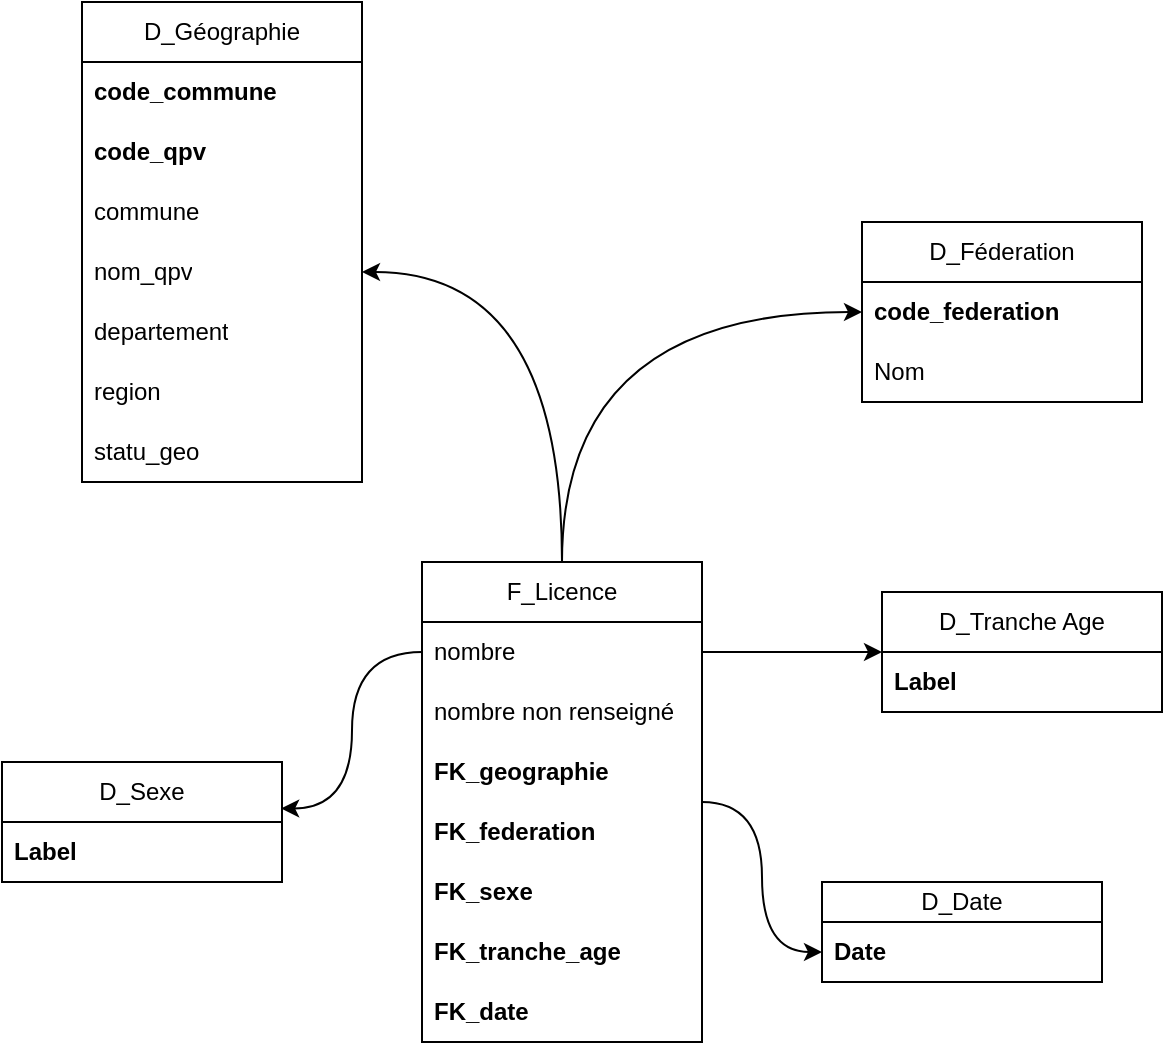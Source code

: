<mxfile version="23.1.3" type="device" pages="2">
  <diagram name="Licence" id="pSogsaOXIv_NW3chH4Xz">
    <mxGraphModel dx="1050" dy="530" grid="1" gridSize="10" guides="1" tooltips="1" connect="1" arrows="1" fold="1" page="1" pageScale="1" pageWidth="850" pageHeight="1100" math="0" shadow="0">
      <root>
        <mxCell id="0" />
        <mxCell id="1" parent="0" />
        <mxCell id="VLphZndd4qAH6GtYlFgO-1" value="D_Géographie" style="swimlane;fontStyle=0;childLayout=stackLayout;horizontal=1;startSize=30;horizontalStack=0;resizeParent=1;resizeParentMax=0;resizeLast=0;collapsible=1;marginBottom=0;whiteSpace=wrap;html=1;" vertex="1" parent="1">
          <mxGeometry x="240" y="70" width="140" height="240" as="geometry" />
        </mxCell>
        <mxCell id="VLphZndd4qAH6GtYlFgO-14" value="code_commune" style="text;strokeColor=none;fillColor=none;align=left;verticalAlign=middle;spacingLeft=4;spacingRight=4;overflow=hidden;points=[[0,0.5],[1,0.5]];portConstraint=eastwest;rotatable=0;whiteSpace=wrap;html=1;fontStyle=1" vertex="1" parent="VLphZndd4qAH6GtYlFgO-1">
          <mxGeometry y="30" width="140" height="30" as="geometry" />
        </mxCell>
        <mxCell id="VLphZndd4qAH6GtYlFgO-16" value="code_qpv" style="text;strokeColor=none;fillColor=none;align=left;verticalAlign=middle;spacingLeft=4;spacingRight=4;overflow=hidden;points=[[0,0.5],[1,0.5]];portConstraint=eastwest;rotatable=0;whiteSpace=wrap;html=1;fontStyle=1" vertex="1" parent="VLphZndd4qAH6GtYlFgO-1">
          <mxGeometry y="60" width="140" height="30" as="geometry" />
        </mxCell>
        <mxCell id="VLphZndd4qAH6GtYlFgO-15" value="commune" style="text;strokeColor=none;fillColor=none;align=left;verticalAlign=middle;spacingLeft=4;spacingRight=4;overflow=hidden;points=[[0,0.5],[1,0.5]];portConstraint=eastwest;rotatable=0;whiteSpace=wrap;html=1;" vertex="1" parent="VLphZndd4qAH6GtYlFgO-1">
          <mxGeometry y="90" width="140" height="30" as="geometry" />
        </mxCell>
        <mxCell id="VLphZndd4qAH6GtYlFgO-17" value="nom_qpv" style="text;strokeColor=none;fillColor=none;align=left;verticalAlign=middle;spacingLeft=4;spacingRight=4;overflow=hidden;points=[[0,0.5],[1,0.5]];portConstraint=eastwest;rotatable=0;whiteSpace=wrap;html=1;" vertex="1" parent="VLphZndd4qAH6GtYlFgO-1">
          <mxGeometry y="120" width="140" height="30" as="geometry" />
        </mxCell>
        <mxCell id="VLphZndd4qAH6GtYlFgO-18" value="departement" style="text;strokeColor=none;fillColor=none;align=left;verticalAlign=middle;spacingLeft=4;spacingRight=4;overflow=hidden;points=[[0,0.5],[1,0.5]];portConstraint=eastwest;rotatable=0;whiteSpace=wrap;html=1;" vertex="1" parent="VLphZndd4qAH6GtYlFgO-1">
          <mxGeometry y="150" width="140" height="30" as="geometry" />
        </mxCell>
        <mxCell id="VLphZndd4qAH6GtYlFgO-19" value="region" style="text;strokeColor=none;fillColor=none;align=left;verticalAlign=middle;spacingLeft=4;spacingRight=4;overflow=hidden;points=[[0,0.5],[1,0.5]];portConstraint=eastwest;rotatable=0;whiteSpace=wrap;html=1;" vertex="1" parent="VLphZndd4qAH6GtYlFgO-1">
          <mxGeometry y="180" width="140" height="30" as="geometry" />
        </mxCell>
        <mxCell id="VLphZndd4qAH6GtYlFgO-20" value="statu_geo" style="text;strokeColor=none;fillColor=none;align=left;verticalAlign=middle;spacingLeft=4;spacingRight=4;overflow=hidden;points=[[0,0.5],[1,0.5]];portConstraint=eastwest;rotatable=0;whiteSpace=wrap;html=1;" vertex="1" parent="VLphZndd4qAH6GtYlFgO-1">
          <mxGeometry y="210" width="140" height="30" as="geometry" />
        </mxCell>
        <mxCell id="VLphZndd4qAH6GtYlFgO-5" value="D_Féderation" style="swimlane;fontStyle=0;childLayout=stackLayout;horizontal=1;startSize=30;horizontalStack=0;resizeParent=1;resizeParentMax=0;resizeLast=0;collapsible=1;marginBottom=0;whiteSpace=wrap;html=1;" vertex="1" parent="1">
          <mxGeometry x="630" y="180" width="140" height="90" as="geometry" />
        </mxCell>
        <mxCell id="VLphZndd4qAH6GtYlFgO-21" value="code_federation" style="text;strokeColor=none;fillColor=none;align=left;verticalAlign=middle;spacingLeft=4;spacingRight=4;overflow=hidden;points=[[0,0.5],[1,0.5]];portConstraint=eastwest;rotatable=0;whiteSpace=wrap;html=1;fontStyle=1" vertex="1" parent="VLphZndd4qAH6GtYlFgO-5">
          <mxGeometry y="30" width="140" height="30" as="geometry" />
        </mxCell>
        <mxCell id="VLphZndd4qAH6GtYlFgO-22" value="Nom" style="text;strokeColor=none;fillColor=none;align=left;verticalAlign=middle;spacingLeft=4;spacingRight=4;overflow=hidden;points=[[0,0.5],[1,0.5]];portConstraint=eastwest;rotatable=0;whiteSpace=wrap;html=1;" vertex="1" parent="VLphZndd4qAH6GtYlFgO-5">
          <mxGeometry y="60" width="140" height="30" as="geometry" />
        </mxCell>
        <mxCell id="VLphZndd4qAH6GtYlFgO-9" value="D_Tranche Age" style="swimlane;fontStyle=0;childLayout=stackLayout;horizontal=1;startSize=30;horizontalStack=0;resizeParent=1;resizeParentMax=0;resizeLast=0;collapsible=1;marginBottom=0;whiteSpace=wrap;html=1;" vertex="1" parent="1">
          <mxGeometry x="640" y="365" width="140" height="60" as="geometry" />
        </mxCell>
        <mxCell id="VLphZndd4qAH6GtYlFgO-23" value="Label" style="text;strokeColor=none;fillColor=none;align=left;verticalAlign=middle;spacingLeft=4;spacingRight=4;overflow=hidden;points=[[0,0.5],[1,0.5]];portConstraint=eastwest;rotatable=0;whiteSpace=wrap;html=1;fontStyle=1" vertex="1" parent="VLphZndd4qAH6GtYlFgO-9">
          <mxGeometry y="30" width="140" height="30" as="geometry" />
        </mxCell>
        <mxCell id="iboRyd32zIKqOtxSoGBx-10" style="edgeStyle=orthogonalEdgeStyle;rounded=0;orthogonalLoop=1;jettySize=auto;html=1;curved=1;" edge="1" parent="1" source="VLphZndd4qAH6GtYlFgO-13" target="iboRyd32zIKqOtxSoGBx-6">
          <mxGeometry relative="1" as="geometry" />
        </mxCell>
        <mxCell id="s3JoPdd235XeSMr2Zfky-1" style="edgeStyle=orthogonalEdgeStyle;rounded=0;orthogonalLoop=1;jettySize=auto;html=1;curved=1;" edge="1" parent="1" source="VLphZndd4qAH6GtYlFgO-13" target="VLphZndd4qAH6GtYlFgO-21">
          <mxGeometry relative="1" as="geometry" />
        </mxCell>
        <mxCell id="VLphZndd4qAH6GtYlFgO-13" value="F_Licence" style="swimlane;fontStyle=0;childLayout=stackLayout;horizontal=1;startSize=30;horizontalStack=0;resizeParent=1;resizeParentMax=0;resizeLast=0;collapsible=1;marginBottom=0;whiteSpace=wrap;html=1;" vertex="1" parent="1">
          <mxGeometry x="410" y="350" width="140" height="240" as="geometry" />
        </mxCell>
        <mxCell id="VLphZndd4qAH6GtYlFgO-24" value="nombre" style="text;strokeColor=none;fillColor=none;align=left;verticalAlign=middle;spacingLeft=4;spacingRight=4;overflow=hidden;points=[[0,0.5],[1,0.5]];portConstraint=eastwest;rotatable=0;whiteSpace=wrap;html=1;" vertex="1" parent="VLphZndd4qAH6GtYlFgO-13">
          <mxGeometry y="30" width="140" height="30" as="geometry" />
        </mxCell>
        <mxCell id="VLphZndd4qAH6GtYlFgO-26" value="nombre non renseigné" style="text;strokeColor=none;fillColor=none;align=left;verticalAlign=middle;spacingLeft=4;spacingRight=4;overflow=hidden;points=[[0,0.5],[1,0.5]];portConstraint=eastwest;rotatable=0;whiteSpace=wrap;html=1;" vertex="1" parent="VLphZndd4qAH6GtYlFgO-13">
          <mxGeometry y="60" width="140" height="30" as="geometry" />
        </mxCell>
        <mxCell id="AUIb4864Pz_qatMZuKPu-4" value="FK_geographie" style="text;strokeColor=none;fillColor=none;align=left;verticalAlign=middle;spacingLeft=4;spacingRight=4;overflow=hidden;points=[[0,0.5],[1,0.5]];portConstraint=eastwest;rotatable=0;whiteSpace=wrap;html=1;fontStyle=1" vertex="1" parent="VLphZndd4qAH6GtYlFgO-13">
          <mxGeometry y="90" width="140" height="30" as="geometry" />
        </mxCell>
        <mxCell id="VLphZndd4qAH6GtYlFgO-37" value="FK_federation" style="text;strokeColor=none;fillColor=none;align=left;verticalAlign=middle;spacingLeft=4;spacingRight=4;overflow=hidden;points=[[0,0.5],[1,0.5]];portConstraint=eastwest;rotatable=0;whiteSpace=wrap;html=1;fontStyle=1" vertex="1" parent="VLphZndd4qAH6GtYlFgO-13">
          <mxGeometry y="120" width="140" height="30" as="geometry" />
        </mxCell>
        <mxCell id="VLphZndd4qAH6GtYlFgO-38" value="FK_sexe" style="text;strokeColor=none;fillColor=none;align=left;verticalAlign=middle;spacingLeft=4;spacingRight=4;overflow=hidden;points=[[0,0.5],[1,0.5]];portConstraint=eastwest;rotatable=0;whiteSpace=wrap;html=1;fontStyle=1" vertex="1" parent="VLphZndd4qAH6GtYlFgO-13">
          <mxGeometry y="150" width="140" height="30" as="geometry" />
        </mxCell>
        <mxCell id="VLphZndd4qAH6GtYlFgO-39" value="FK_tranche_age" style="text;strokeColor=none;fillColor=none;align=left;verticalAlign=middle;spacingLeft=4;spacingRight=4;overflow=hidden;points=[[0,0.5],[1,0.5]];portConstraint=eastwest;rotatable=0;whiteSpace=wrap;html=1;fontStyle=1" vertex="1" parent="VLphZndd4qAH6GtYlFgO-13">
          <mxGeometry y="180" width="140" height="30" as="geometry" />
        </mxCell>
        <mxCell id="iboRyd32zIKqOtxSoGBx-1" value="FK_date" style="text;strokeColor=none;fillColor=none;align=left;verticalAlign=middle;spacingLeft=4;spacingRight=4;overflow=hidden;points=[[0,0.5],[1,0.5]];portConstraint=eastwest;rotatable=0;whiteSpace=wrap;html=1;fontStyle=1" vertex="1" parent="VLphZndd4qAH6GtYlFgO-13">
          <mxGeometry y="210" width="140" height="30" as="geometry" />
        </mxCell>
        <mxCell id="VLphZndd4qAH6GtYlFgO-28" value="D_Sexe" style="swimlane;fontStyle=0;childLayout=stackLayout;horizontal=1;startSize=30;horizontalStack=0;resizeParent=1;resizeParentMax=0;resizeLast=0;collapsible=1;marginBottom=0;whiteSpace=wrap;html=1;" vertex="1" parent="1">
          <mxGeometry x="200" y="450" width="140" height="60" as="geometry" />
        </mxCell>
        <mxCell id="VLphZndd4qAH6GtYlFgO-25" value="Label" style="text;strokeColor=none;fillColor=none;align=left;verticalAlign=middle;spacingLeft=4;spacingRight=4;overflow=hidden;points=[[0,0.5],[1,0.5]];portConstraint=eastwest;rotatable=0;whiteSpace=wrap;html=1;fontStyle=1" vertex="1" parent="VLphZndd4qAH6GtYlFgO-28">
          <mxGeometry y="30" width="140" height="30" as="geometry" />
        </mxCell>
        <mxCell id="VLphZndd4qAH6GtYlFgO-34" style="edgeStyle=orthogonalEdgeStyle;rounded=0;orthogonalLoop=1;jettySize=auto;html=1;curved=1;entryX=1;entryY=0.5;entryDx=0;entryDy=0;" edge="1" parent="1" source="VLphZndd4qAH6GtYlFgO-13" target="VLphZndd4qAH6GtYlFgO-17">
          <mxGeometry relative="1" as="geometry" />
        </mxCell>
        <mxCell id="VLphZndd4qAH6GtYlFgO-35" style="edgeStyle=orthogonalEdgeStyle;rounded=0;orthogonalLoop=1;jettySize=auto;html=1;curved=1;" edge="1" parent="1" source="VLphZndd4qAH6GtYlFgO-24" target="VLphZndd4qAH6GtYlFgO-9">
          <mxGeometry relative="1" as="geometry" />
        </mxCell>
        <mxCell id="VLphZndd4qAH6GtYlFgO-36" style="edgeStyle=orthogonalEdgeStyle;rounded=0;orthogonalLoop=1;jettySize=auto;html=1;entryX=0.997;entryY=0.387;entryDx=0;entryDy=0;entryPerimeter=0;curved=1;" edge="1" parent="1" source="VLphZndd4qAH6GtYlFgO-24" target="VLphZndd4qAH6GtYlFgO-28">
          <mxGeometry relative="1" as="geometry" />
        </mxCell>
        <mxCell id="iboRyd32zIKqOtxSoGBx-5" value="D_Date" style="swimlane;fontStyle=0;childLayout=stackLayout;horizontal=1;startSize=20;horizontalStack=0;resizeParent=1;resizeParentMax=0;resizeLast=0;collapsible=1;marginBottom=0;whiteSpace=wrap;html=1;" vertex="1" parent="1">
          <mxGeometry x="610" y="510" width="140" height="50" as="geometry" />
        </mxCell>
        <mxCell id="iboRyd32zIKqOtxSoGBx-6" value="Date" style="text;strokeColor=none;fillColor=none;align=left;verticalAlign=middle;spacingLeft=4;spacingRight=4;overflow=hidden;points=[[0,0.5],[1,0.5]];portConstraint=eastwest;rotatable=0;whiteSpace=wrap;html=1;fontStyle=1" vertex="1" parent="iboRyd32zIKqOtxSoGBx-5">
          <mxGeometry y="20" width="140" height="30" as="geometry" />
        </mxCell>
      </root>
    </mxGraphModel>
  </diagram>
  <diagram name="Club" id="YHtfj8tbKTqR6s4oTpA9">
    <mxGraphModel dx="1050" dy="530" grid="1" gridSize="10" guides="1" tooltips="1" connect="1" arrows="1" fold="1" page="1" pageScale="1" pageWidth="850" pageHeight="1100" math="0" shadow="0">
      <root>
        <mxCell id="SJWTLmm8JQKL38Ou5evN-0" />
        <mxCell id="SJWTLmm8JQKL38Ou5evN-1" parent="SJWTLmm8JQKL38Ou5evN-0" />
        <mxCell id="OZpd-51GAM1CeT-KCq0T-0" style="edgeStyle=orthogonalEdgeStyle;rounded=0;orthogonalLoop=1;jettySize=auto;html=1;entryX=1;entryY=0.5;entryDx=0;entryDy=0;curved=1;" edge="1" parent="SJWTLmm8JQKL38Ou5evN-1" source="SJWTLmm8JQKL38Ou5evN-15" target="tv_uqn90GauKs-oamdWb-4">
          <mxGeometry relative="1" as="geometry" />
        </mxCell>
        <mxCell id="SJWTLmm8JQKL38Ou5evN-15" value="F_Club" style="swimlane;fontStyle=0;childLayout=stackLayout;horizontal=1;startSize=30;horizontalStack=0;resizeParent=1;resizeParentMax=0;resizeLast=0;collapsible=1;marginBottom=0;whiteSpace=wrap;html=1;" vertex="1" parent="SJWTLmm8JQKL38Ou5evN-1">
          <mxGeometry x="450" y="350" width="140" height="180" as="geometry" />
        </mxCell>
        <mxCell id="SJWTLmm8JQKL38Ou5evN-16" value="nombre" style="text;strokeColor=none;fillColor=none;align=left;verticalAlign=middle;spacingLeft=4;spacingRight=4;overflow=hidden;points=[[0,0.5],[1,0.5]];portConstraint=eastwest;rotatable=0;whiteSpace=wrap;html=1;" vertex="1" parent="SJWTLmm8JQKL38Ou5evN-15">
          <mxGeometry y="30" width="140" height="30" as="geometry" />
        </mxCell>
        <mxCell id="OZpd-51GAM1CeT-KCq0T-1" value="FK_geographie" style="text;strokeColor=none;fillColor=none;align=left;verticalAlign=middle;spacingLeft=4;spacingRight=4;overflow=hidden;points=[[0,0.5],[1,0.5]];portConstraint=eastwest;rotatable=0;whiteSpace=wrap;html=1;fontStyle=1" vertex="1" parent="SJWTLmm8JQKL38Ou5evN-15">
          <mxGeometry y="60" width="140" height="30" as="geometry" />
        </mxCell>
        <mxCell id="SJWTLmm8JQKL38Ou5evN-18" value="FK_federation" style="text;strokeColor=none;fillColor=none;align=left;verticalAlign=middle;spacingLeft=4;spacingRight=4;overflow=hidden;points=[[0,0.5],[1,0.5]];portConstraint=eastwest;rotatable=0;whiteSpace=wrap;html=1;fontStyle=1" vertex="1" parent="SJWTLmm8JQKL38Ou5evN-15">
          <mxGeometry y="90" width="140" height="30" as="geometry" />
        </mxCell>
        <mxCell id="SJWTLmm8JQKL38Ou5evN-20" value="FK_club_type" style="text;strokeColor=none;fillColor=none;align=left;verticalAlign=middle;spacingLeft=4;spacingRight=4;overflow=hidden;points=[[0,0.5],[1,0.5]];portConstraint=eastwest;rotatable=0;whiteSpace=wrap;html=1;fontStyle=1" vertex="1" parent="SJWTLmm8JQKL38Ou5evN-15">
          <mxGeometry y="120" width="140" height="30" as="geometry" />
        </mxCell>
        <mxCell id="tv_uqn90GauKs-oamdWb-18" value="FK_Date" style="text;strokeColor=none;fillColor=none;align=left;verticalAlign=middle;spacingLeft=4;spacingRight=4;overflow=hidden;points=[[0,0.5],[1,0.5]];portConstraint=eastwest;rotatable=0;whiteSpace=wrap;html=1;fontStyle=1" vertex="1" parent="SJWTLmm8JQKL38Ou5evN-15">
          <mxGeometry y="150" width="140" height="30" as="geometry" />
        </mxCell>
        <mxCell id="SJWTLmm8JQKL38Ou5evN-24" style="edgeStyle=orthogonalEdgeStyle;rounded=0;orthogonalLoop=1;jettySize=auto;html=1;curved=1;" edge="1" parent="SJWTLmm8JQKL38Ou5evN-1" source="SJWTLmm8JQKL38Ou5evN-15" target="tv_uqn90GauKs-oamdWb-8">
          <mxGeometry relative="1" as="geometry" />
        </mxCell>
        <mxCell id="tv_uqn90GauKs-oamdWb-0" value="D_Géographie" style="swimlane;fontStyle=0;childLayout=stackLayout;horizontal=1;startSize=30;horizontalStack=0;resizeParent=1;resizeParentMax=0;resizeLast=0;collapsible=1;marginBottom=0;whiteSpace=wrap;html=1;" vertex="1" parent="SJWTLmm8JQKL38Ou5evN-1">
          <mxGeometry x="210" y="210" width="140" height="240" as="geometry" />
        </mxCell>
        <mxCell id="tv_uqn90GauKs-oamdWb-1" value="code_commune" style="text;strokeColor=none;fillColor=none;align=left;verticalAlign=middle;spacingLeft=4;spacingRight=4;overflow=hidden;points=[[0,0.5],[1,0.5]];portConstraint=eastwest;rotatable=0;whiteSpace=wrap;html=1;fontStyle=1" vertex="1" parent="tv_uqn90GauKs-oamdWb-0">
          <mxGeometry y="30" width="140" height="30" as="geometry" />
        </mxCell>
        <mxCell id="tv_uqn90GauKs-oamdWb-2" value="code_qpv" style="text;strokeColor=none;fillColor=none;align=left;verticalAlign=middle;spacingLeft=4;spacingRight=4;overflow=hidden;points=[[0,0.5],[1,0.5]];portConstraint=eastwest;rotatable=0;whiteSpace=wrap;html=1;fontStyle=1" vertex="1" parent="tv_uqn90GauKs-oamdWb-0">
          <mxGeometry y="60" width="140" height="30" as="geometry" />
        </mxCell>
        <mxCell id="tv_uqn90GauKs-oamdWb-3" value="commune" style="text;strokeColor=none;fillColor=none;align=left;verticalAlign=middle;spacingLeft=4;spacingRight=4;overflow=hidden;points=[[0,0.5],[1,0.5]];portConstraint=eastwest;rotatable=0;whiteSpace=wrap;html=1;" vertex="1" parent="tv_uqn90GauKs-oamdWb-0">
          <mxGeometry y="90" width="140" height="30" as="geometry" />
        </mxCell>
        <mxCell id="tv_uqn90GauKs-oamdWb-4" value="nom_qpv" style="text;strokeColor=none;fillColor=none;align=left;verticalAlign=middle;spacingLeft=4;spacingRight=4;overflow=hidden;points=[[0,0.5],[1,0.5]];portConstraint=eastwest;rotatable=0;whiteSpace=wrap;html=1;" vertex="1" parent="tv_uqn90GauKs-oamdWb-0">
          <mxGeometry y="120" width="140" height="30" as="geometry" />
        </mxCell>
        <mxCell id="tv_uqn90GauKs-oamdWb-5" value="departement" style="text;strokeColor=none;fillColor=none;align=left;verticalAlign=middle;spacingLeft=4;spacingRight=4;overflow=hidden;points=[[0,0.5],[1,0.5]];portConstraint=eastwest;rotatable=0;whiteSpace=wrap;html=1;" vertex="1" parent="tv_uqn90GauKs-oamdWb-0">
          <mxGeometry y="150" width="140" height="30" as="geometry" />
        </mxCell>
        <mxCell id="tv_uqn90GauKs-oamdWb-6" value="region" style="text;strokeColor=none;fillColor=none;align=left;verticalAlign=middle;spacingLeft=4;spacingRight=4;overflow=hidden;points=[[0,0.5],[1,0.5]];portConstraint=eastwest;rotatable=0;whiteSpace=wrap;html=1;" vertex="1" parent="tv_uqn90GauKs-oamdWb-0">
          <mxGeometry y="180" width="140" height="30" as="geometry" />
        </mxCell>
        <mxCell id="tv_uqn90GauKs-oamdWb-7" value="statu_geo" style="text;strokeColor=none;fillColor=none;align=left;verticalAlign=middle;spacingLeft=4;spacingRight=4;overflow=hidden;points=[[0,0.5],[1,0.5]];portConstraint=eastwest;rotatable=0;whiteSpace=wrap;html=1;" vertex="1" parent="tv_uqn90GauKs-oamdWb-0">
          <mxGeometry y="210" width="140" height="30" as="geometry" />
        </mxCell>
        <mxCell id="tv_uqn90GauKs-oamdWb-8" value="D_Féderation" style="swimlane;fontStyle=0;childLayout=stackLayout;horizontal=1;startSize=30;horizontalStack=0;resizeParent=1;resizeParentMax=0;resizeLast=0;collapsible=1;marginBottom=0;whiteSpace=wrap;html=1;" vertex="1" parent="SJWTLmm8JQKL38Ou5evN-1">
          <mxGeometry x="425" y="150" width="140" height="90" as="geometry" />
        </mxCell>
        <mxCell id="tv_uqn90GauKs-oamdWb-9" value="code_federation" style="text;strokeColor=none;fillColor=none;align=left;verticalAlign=middle;spacingLeft=4;spacingRight=4;overflow=hidden;points=[[0,0.5],[1,0.5]];portConstraint=eastwest;rotatable=0;whiteSpace=wrap;html=1;fontStyle=1" vertex="1" parent="tv_uqn90GauKs-oamdWb-8">
          <mxGeometry y="30" width="140" height="30" as="geometry" />
        </mxCell>
        <mxCell id="tv_uqn90GauKs-oamdWb-10" value="Nom" style="text;strokeColor=none;fillColor=none;align=left;verticalAlign=middle;spacingLeft=4;spacingRight=4;overflow=hidden;points=[[0,0.5],[1,0.5]];portConstraint=eastwest;rotatable=0;whiteSpace=wrap;html=1;" vertex="1" parent="tv_uqn90GauKs-oamdWb-8">
          <mxGeometry y="60" width="140" height="30" as="geometry" />
        </mxCell>
        <mxCell id="Jo1Tu5J-QqbgtARNByr0-0" value="D_Date" style="swimlane;fontStyle=0;childLayout=stackLayout;horizontal=1;startSize=20;horizontalStack=0;resizeParent=1;resizeParentMax=0;resizeLast=0;collapsible=1;marginBottom=0;whiteSpace=wrap;html=1;" vertex="1" parent="SJWTLmm8JQKL38Ou5evN-1">
          <mxGeometry x="260" y="540" width="140" height="50" as="geometry" />
        </mxCell>
        <mxCell id="Jo1Tu5J-QqbgtARNByr0-1" value="Date" style="text;strokeColor=none;fillColor=none;align=left;verticalAlign=middle;spacingLeft=4;spacingRight=4;overflow=hidden;points=[[0,0.5],[1,0.5]];portConstraint=eastwest;rotatable=0;whiteSpace=wrap;html=1;fontStyle=1" vertex="1" parent="Jo1Tu5J-QqbgtARNByr0-0">
          <mxGeometry y="20" width="140" height="30" as="geometry" />
        </mxCell>
        <mxCell id="Jo1Tu5J-QqbgtARNByr0-2" style="edgeStyle=orthogonalEdgeStyle;rounded=0;orthogonalLoop=1;jettySize=auto;html=1;curved=1;" edge="1" parent="SJWTLmm8JQKL38Ou5evN-1" source="tv_uqn90GauKs-oamdWb-18" target="Jo1Tu5J-QqbgtARNByr0-1">
          <mxGeometry relative="1" as="geometry" />
        </mxCell>
        <mxCell id="vtOPbQTRFvf9Grn_-3hP-0" value="D_Club_Type" style="swimlane;fontStyle=0;childLayout=stackLayout;horizontal=1;startSize=20;horizontalStack=0;resizeParent=1;resizeParentMax=0;resizeLast=0;collapsible=1;marginBottom=0;whiteSpace=wrap;html=1;" vertex="1" parent="SJWTLmm8JQKL38Ou5evN-1">
          <mxGeometry x="630" y="370" width="140" height="50" as="geometry" />
        </mxCell>
        <mxCell id="vtOPbQTRFvf9Grn_-3hP-1" value="Label" style="text;strokeColor=none;fillColor=none;align=left;verticalAlign=middle;spacingLeft=4;spacingRight=4;overflow=hidden;points=[[0,0.5],[1,0.5]];portConstraint=eastwest;rotatable=0;whiteSpace=wrap;html=1;fontStyle=1" vertex="1" parent="vtOPbQTRFvf9Grn_-3hP-0">
          <mxGeometry y="20" width="140" height="30" as="geometry" />
        </mxCell>
        <mxCell id="vtOPbQTRFvf9Grn_-3hP-2" style="edgeStyle=orthogonalEdgeStyle;rounded=0;orthogonalLoop=1;jettySize=auto;html=1;fontStyle=0;curved=1;" edge="1" parent="SJWTLmm8JQKL38Ou5evN-1" source="SJWTLmm8JQKL38Ou5evN-20" target="vtOPbQTRFvf9Grn_-3hP-1">
          <mxGeometry relative="1" as="geometry" />
        </mxCell>
      </root>
    </mxGraphModel>
  </diagram>
</mxfile>
